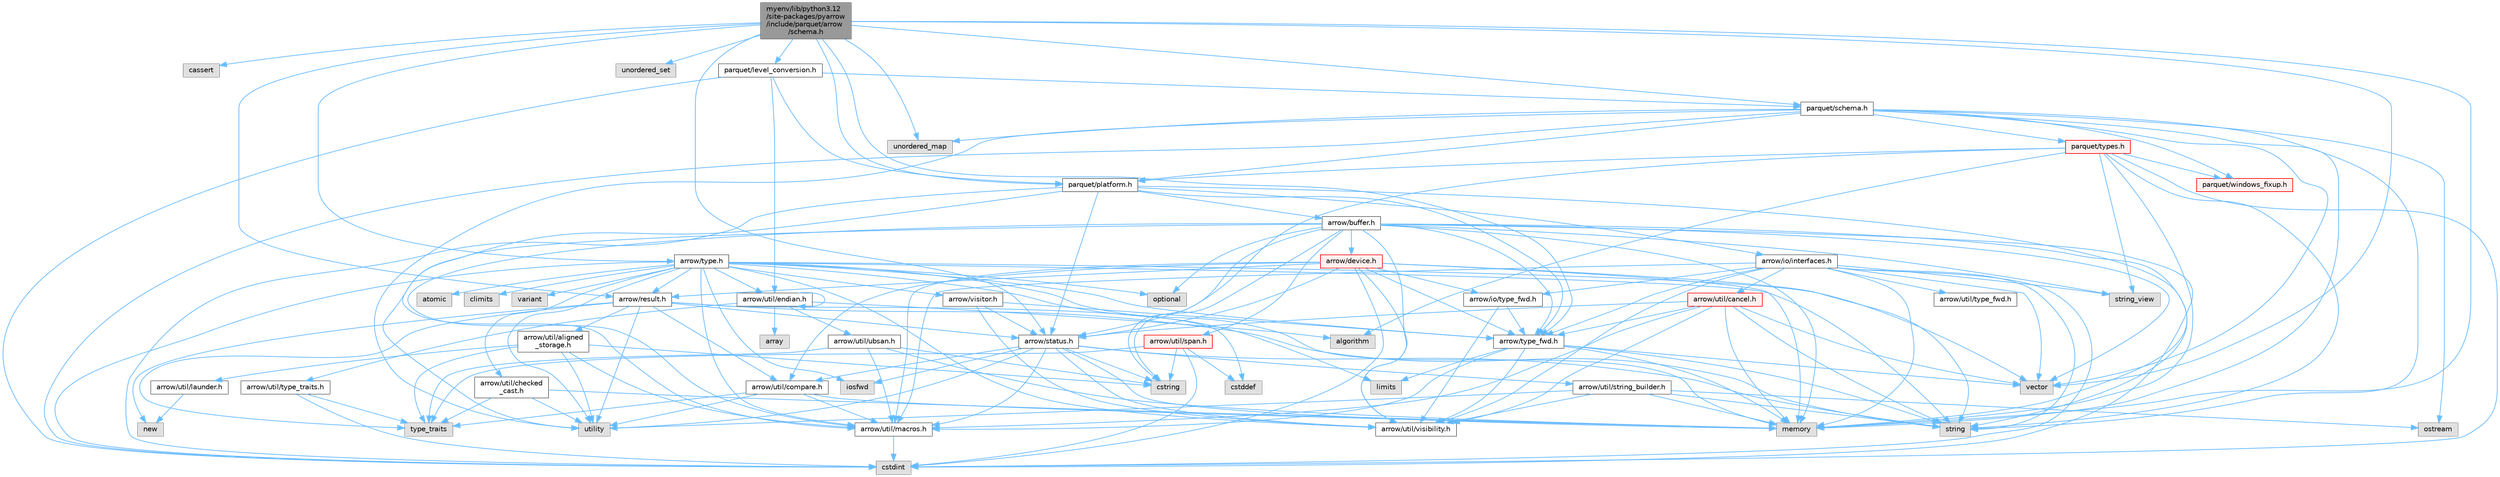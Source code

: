 digraph "myenv/lib/python3.12/site-packages/pyarrow/include/parquet/arrow/schema.h"
{
 // LATEX_PDF_SIZE
  bgcolor="transparent";
  edge [fontname=Helvetica,fontsize=10,labelfontname=Helvetica,labelfontsize=10];
  node [fontname=Helvetica,fontsize=10,shape=box,height=0.2,width=0.4];
  Node1 [id="Node000001",label="myenv/lib/python3.12\l/site-packages/pyarrow\l/include/parquet/arrow\l/schema.h",height=0.2,width=0.4,color="gray40", fillcolor="grey60", style="filled", fontcolor="black",tooltip=" "];
  Node1 -> Node2 [id="edge1_Node000001_Node000002",color="steelblue1",style="solid",tooltip=" "];
  Node2 [id="Node000002",label="cassert",height=0.2,width=0.4,color="grey60", fillcolor="#E0E0E0", style="filled",tooltip=" "];
  Node1 -> Node3 [id="edge2_Node000001_Node000003",color="steelblue1",style="solid",tooltip=" "];
  Node3 [id="Node000003",label="memory",height=0.2,width=0.4,color="grey60", fillcolor="#E0E0E0", style="filled",tooltip=" "];
  Node1 -> Node4 [id="edge3_Node000001_Node000004",color="steelblue1",style="solid",tooltip=" "];
  Node4 [id="Node000004",label="unordered_map",height=0.2,width=0.4,color="grey60", fillcolor="#E0E0E0", style="filled",tooltip=" "];
  Node1 -> Node5 [id="edge4_Node000001_Node000005",color="steelblue1",style="solid",tooltip=" "];
  Node5 [id="Node000005",label="unordered_set",height=0.2,width=0.4,color="grey60", fillcolor="#E0E0E0", style="filled",tooltip=" "];
  Node1 -> Node6 [id="edge5_Node000001_Node000006",color="steelblue1",style="solid",tooltip=" "];
  Node6 [id="Node000006",label="vector",height=0.2,width=0.4,color="grey60", fillcolor="#E0E0E0", style="filled",tooltip=" "];
  Node1 -> Node7 [id="edge6_Node000001_Node000007",color="steelblue1",style="solid",tooltip=" "];
  Node7 [id="Node000007",label="arrow/result.h",height=0.2,width=0.4,color="grey40", fillcolor="white", style="filled",URL="$result_8h.html",tooltip=" "];
  Node7 -> Node8 [id="edge7_Node000007_Node000008",color="steelblue1",style="solid",tooltip=" "];
  Node8 [id="Node000008",label="cstddef",height=0.2,width=0.4,color="grey60", fillcolor="#E0E0E0", style="filled",tooltip=" "];
  Node7 -> Node9 [id="edge8_Node000007_Node000009",color="steelblue1",style="solid",tooltip=" "];
  Node9 [id="Node000009",label="new",height=0.2,width=0.4,color="grey60", fillcolor="#E0E0E0", style="filled",tooltip=" "];
  Node7 -> Node10 [id="edge9_Node000007_Node000010",color="steelblue1",style="solid",tooltip=" "];
  Node10 [id="Node000010",label="string",height=0.2,width=0.4,color="grey60", fillcolor="#E0E0E0", style="filled",tooltip=" "];
  Node7 -> Node11 [id="edge10_Node000007_Node000011",color="steelblue1",style="solid",tooltip=" "];
  Node11 [id="Node000011",label="type_traits",height=0.2,width=0.4,color="grey60", fillcolor="#E0E0E0", style="filled",tooltip=" "];
  Node7 -> Node12 [id="edge11_Node000007_Node000012",color="steelblue1",style="solid",tooltip=" "];
  Node12 [id="Node000012",label="utility",height=0.2,width=0.4,color="grey60", fillcolor="#E0E0E0", style="filled",tooltip=" "];
  Node7 -> Node13 [id="edge12_Node000007_Node000013",color="steelblue1",style="solid",tooltip=" "];
  Node13 [id="Node000013",label="arrow/status.h",height=0.2,width=0.4,color="grey40", fillcolor="white", style="filled",URL="$status_8h.html",tooltip=" "];
  Node13 -> Node14 [id="edge13_Node000013_Node000014",color="steelblue1",style="solid",tooltip=" "];
  Node14 [id="Node000014",label="cstring",height=0.2,width=0.4,color="grey60", fillcolor="#E0E0E0", style="filled",tooltip=" "];
  Node13 -> Node15 [id="edge14_Node000013_Node000015",color="steelblue1",style="solid",tooltip=" "];
  Node15 [id="Node000015",label="iosfwd",height=0.2,width=0.4,color="grey60", fillcolor="#E0E0E0", style="filled",tooltip=" "];
  Node13 -> Node3 [id="edge15_Node000013_Node000003",color="steelblue1",style="solid",tooltip=" "];
  Node13 -> Node10 [id="edge16_Node000013_Node000010",color="steelblue1",style="solid",tooltip=" "];
  Node13 -> Node12 [id="edge17_Node000013_Node000012",color="steelblue1",style="solid",tooltip=" "];
  Node13 -> Node16 [id="edge18_Node000013_Node000016",color="steelblue1",style="solid",tooltip=" "];
  Node16 [id="Node000016",label="arrow/util/compare.h",height=0.2,width=0.4,color="grey40", fillcolor="white", style="filled",URL="$util_2compare_8h.html",tooltip=" "];
  Node16 -> Node3 [id="edge19_Node000016_Node000003",color="steelblue1",style="solid",tooltip=" "];
  Node16 -> Node11 [id="edge20_Node000016_Node000011",color="steelblue1",style="solid",tooltip=" "];
  Node16 -> Node12 [id="edge21_Node000016_Node000012",color="steelblue1",style="solid",tooltip=" "];
  Node16 -> Node17 [id="edge22_Node000016_Node000017",color="steelblue1",style="solid",tooltip=" "];
  Node17 [id="Node000017",label="arrow/util/macros.h",height=0.2,width=0.4,color="grey40", fillcolor="white", style="filled",URL="$macros_8h.html",tooltip=" "];
  Node17 -> Node18 [id="edge23_Node000017_Node000018",color="steelblue1",style="solid",tooltip=" "];
  Node18 [id="Node000018",label="cstdint",height=0.2,width=0.4,color="grey60", fillcolor="#E0E0E0", style="filled",tooltip=" "];
  Node13 -> Node17 [id="edge24_Node000013_Node000017",color="steelblue1",style="solid",tooltip=" "];
  Node13 -> Node19 [id="edge25_Node000013_Node000019",color="steelblue1",style="solid",tooltip=" "];
  Node19 [id="Node000019",label="arrow/util/string_builder.h",height=0.2,width=0.4,color="grey40", fillcolor="white", style="filled",URL="$string__builder_8h.html",tooltip=" "];
  Node19 -> Node3 [id="edge26_Node000019_Node000003",color="steelblue1",style="solid",tooltip=" "];
  Node19 -> Node20 [id="edge27_Node000019_Node000020",color="steelblue1",style="solid",tooltip=" "];
  Node20 [id="Node000020",label="ostream",height=0.2,width=0.4,color="grey60", fillcolor="#E0E0E0", style="filled",tooltip=" "];
  Node19 -> Node10 [id="edge28_Node000019_Node000010",color="steelblue1",style="solid",tooltip=" "];
  Node19 -> Node12 [id="edge29_Node000019_Node000012",color="steelblue1",style="solid",tooltip=" "];
  Node19 -> Node21 [id="edge30_Node000019_Node000021",color="steelblue1",style="solid",tooltip=" "];
  Node21 [id="Node000021",label="arrow/util/visibility.h",height=0.2,width=0.4,color="grey40", fillcolor="white", style="filled",URL="$include_2arrow_2util_2visibility_8h.html",tooltip=" "];
  Node13 -> Node21 [id="edge31_Node000013_Node000021",color="steelblue1",style="solid",tooltip=" "];
  Node7 -> Node22 [id="edge32_Node000007_Node000022",color="steelblue1",style="solid",tooltip=" "];
  Node22 [id="Node000022",label="arrow/util/aligned\l_storage.h",height=0.2,width=0.4,color="grey40", fillcolor="white", style="filled",URL="$aligned__storage_8h.html",tooltip=" "];
  Node22 -> Node14 [id="edge33_Node000022_Node000014",color="steelblue1",style="solid",tooltip=" "];
  Node22 -> Node11 [id="edge34_Node000022_Node000011",color="steelblue1",style="solid",tooltip=" "];
  Node22 -> Node12 [id="edge35_Node000022_Node000012",color="steelblue1",style="solid",tooltip=" "];
  Node22 -> Node23 [id="edge36_Node000022_Node000023",color="steelblue1",style="solid",tooltip=" "];
  Node23 [id="Node000023",label="arrow/util/launder.h",height=0.2,width=0.4,color="grey40", fillcolor="white", style="filled",URL="$launder_8h.html",tooltip=" "];
  Node23 -> Node9 [id="edge37_Node000023_Node000009",color="steelblue1",style="solid",tooltip=" "];
  Node22 -> Node17 [id="edge38_Node000022_Node000017",color="steelblue1",style="solid",tooltip=" "];
  Node7 -> Node16 [id="edge39_Node000007_Node000016",color="steelblue1",style="solid",tooltip=" "];
  Node1 -> Node13 [id="edge40_Node000001_Node000013",color="steelblue1",style="solid",tooltip=" "];
  Node1 -> Node24 [id="edge41_Node000001_Node000024",color="steelblue1",style="solid",tooltip=" "];
  Node24 [id="Node000024",label="arrow/type.h",height=0.2,width=0.4,color="grey40", fillcolor="white", style="filled",URL="$type_8h.html",tooltip=" "];
  Node24 -> Node25 [id="edge42_Node000024_Node000025",color="steelblue1",style="solid",tooltip=" "];
  Node25 [id="Node000025",label="atomic",height=0.2,width=0.4,color="grey60", fillcolor="#E0E0E0", style="filled",tooltip=" "];
  Node24 -> Node26 [id="edge43_Node000024_Node000026",color="steelblue1",style="solid",tooltip=" "];
  Node26 [id="Node000026",label="climits",height=0.2,width=0.4,color="grey60", fillcolor="#E0E0E0", style="filled",tooltip=" "];
  Node24 -> Node18 [id="edge44_Node000024_Node000018",color="steelblue1",style="solid",tooltip=" "];
  Node24 -> Node15 [id="edge45_Node000024_Node000015",color="steelblue1",style="solid",tooltip=" "];
  Node24 -> Node27 [id="edge46_Node000024_Node000027",color="steelblue1",style="solid",tooltip=" "];
  Node27 [id="Node000027",label="limits",height=0.2,width=0.4,color="grey60", fillcolor="#E0E0E0", style="filled",tooltip=" "];
  Node24 -> Node3 [id="edge47_Node000024_Node000003",color="steelblue1",style="solid",tooltip=" "];
  Node24 -> Node28 [id="edge48_Node000024_Node000028",color="steelblue1",style="solid",tooltip=" "];
  Node28 [id="Node000028",label="optional",height=0.2,width=0.4,color="grey60", fillcolor="#E0E0E0", style="filled",tooltip=" "];
  Node24 -> Node10 [id="edge49_Node000024_Node000010",color="steelblue1",style="solid",tooltip=" "];
  Node24 -> Node12 [id="edge50_Node000024_Node000012",color="steelblue1",style="solid",tooltip=" "];
  Node24 -> Node29 [id="edge51_Node000024_Node000029",color="steelblue1",style="solid",tooltip=" "];
  Node29 [id="Node000029",label="variant",height=0.2,width=0.4,color="grey60", fillcolor="#E0E0E0", style="filled",tooltip=" "];
  Node24 -> Node6 [id="edge52_Node000024_Node000006",color="steelblue1",style="solid",tooltip=" "];
  Node24 -> Node7 [id="edge53_Node000024_Node000007",color="steelblue1",style="solid",tooltip=" "];
  Node24 -> Node30 [id="edge54_Node000024_Node000030",color="steelblue1",style="solid",tooltip=" "];
  Node30 [id="Node000030",label="arrow/type_fwd.h",height=0.2,width=0.4,color="grey40", fillcolor="white", style="filled",URL="$arrow_2type__fwd_8h.html",tooltip=" "];
  Node30 -> Node27 [id="edge55_Node000030_Node000027",color="steelblue1",style="solid",tooltip=" "];
  Node30 -> Node3 [id="edge56_Node000030_Node000003",color="steelblue1",style="solid",tooltip=" "];
  Node30 -> Node10 [id="edge57_Node000030_Node000010",color="steelblue1",style="solid",tooltip=" "];
  Node30 -> Node6 [id="edge58_Node000030_Node000006",color="steelblue1",style="solid",tooltip=" "];
  Node30 -> Node17 [id="edge59_Node000030_Node000017",color="steelblue1",style="solid",tooltip=" "];
  Node30 -> Node21 [id="edge60_Node000030_Node000021",color="steelblue1",style="solid",tooltip=" "];
  Node24 -> Node31 [id="edge61_Node000024_Node000031",color="steelblue1",style="solid",tooltip=" "];
  Node31 [id="Node000031",label="arrow/util/checked\l_cast.h",height=0.2,width=0.4,color="grey40", fillcolor="white", style="filled",URL="$checked__cast_8h.html",tooltip=" "];
  Node31 -> Node3 [id="edge62_Node000031_Node000003",color="steelblue1",style="solid",tooltip=" "];
  Node31 -> Node11 [id="edge63_Node000031_Node000011",color="steelblue1",style="solid",tooltip=" "];
  Node31 -> Node12 [id="edge64_Node000031_Node000012",color="steelblue1",style="solid",tooltip=" "];
  Node24 -> Node32 [id="edge65_Node000024_Node000032",color="steelblue1",style="solid",tooltip=" "];
  Node32 [id="Node000032",label="arrow/util/endian.h",height=0.2,width=0.4,color="grey40", fillcolor="white", style="filled",URL="$endian_8h.html",tooltip=" "];
  Node32 -> Node32 [id="edge66_Node000032_Node000032",color="steelblue1",style="solid",tooltip=" "];
  Node32 -> Node33 [id="edge67_Node000032_Node000033",color="steelblue1",style="solid",tooltip=" "];
  Node33 [id="Node000033",label="algorithm",height=0.2,width=0.4,color="grey60", fillcolor="#E0E0E0", style="filled",tooltip=" "];
  Node32 -> Node34 [id="edge68_Node000032_Node000034",color="steelblue1",style="solid",tooltip=" "];
  Node34 [id="Node000034",label="array",height=0.2,width=0.4,color="grey60", fillcolor="#E0E0E0", style="filled",tooltip=" "];
  Node32 -> Node35 [id="edge69_Node000032_Node000035",color="steelblue1",style="solid",tooltip=" "];
  Node35 [id="Node000035",label="arrow/util/type_traits.h",height=0.2,width=0.4,color="grey40", fillcolor="white", style="filled",URL="$include_2arrow_2util_2type__traits_8h.html",tooltip=" "];
  Node35 -> Node18 [id="edge70_Node000035_Node000018",color="steelblue1",style="solid",tooltip=" "];
  Node35 -> Node11 [id="edge71_Node000035_Node000011",color="steelblue1",style="solid",tooltip=" "];
  Node32 -> Node36 [id="edge72_Node000032_Node000036",color="steelblue1",style="solid",tooltip=" "];
  Node36 [id="Node000036",label="arrow/util/ubsan.h",height=0.2,width=0.4,color="grey40", fillcolor="white", style="filled",URL="$ubsan_8h.html",tooltip=" "];
  Node36 -> Node14 [id="edge73_Node000036_Node000014",color="steelblue1",style="solid",tooltip=" "];
  Node36 -> Node3 [id="edge74_Node000036_Node000003",color="steelblue1",style="solid",tooltip=" "];
  Node36 -> Node11 [id="edge75_Node000036_Node000011",color="steelblue1",style="solid",tooltip=" "];
  Node36 -> Node17 [id="edge76_Node000036_Node000017",color="steelblue1",style="solid",tooltip=" "];
  Node24 -> Node17 [id="edge77_Node000024_Node000017",color="steelblue1",style="solid",tooltip=" "];
  Node24 -> Node21 [id="edge78_Node000024_Node000021",color="steelblue1",style="solid",tooltip=" "];
  Node24 -> Node37 [id="edge79_Node000024_Node000037",color="steelblue1",style="solid",tooltip=" "];
  Node37 [id="Node000037",label="arrow/visitor.h",height=0.2,width=0.4,color="grey40", fillcolor="white", style="filled",URL="$visitor_8h.html",tooltip=" "];
  Node37 -> Node13 [id="edge80_Node000037_Node000013",color="steelblue1",style="solid",tooltip=" "];
  Node37 -> Node30 [id="edge81_Node000037_Node000030",color="steelblue1",style="solid",tooltip=" "];
  Node37 -> Node21 [id="edge82_Node000037_Node000021",color="steelblue1",style="solid",tooltip=" "];
  Node1 -> Node30 [id="edge83_Node000001_Node000030",color="steelblue1",style="solid",tooltip=" "];
  Node1 -> Node38 [id="edge84_Node000001_Node000038",color="steelblue1",style="solid",tooltip=" "];
  Node38 [id="Node000038",label="parquet/level_conversion.h",height=0.2,width=0.4,color="grey40", fillcolor="white", style="filled",URL="$level__conversion_8h.html",tooltip=" "];
  Node38 -> Node18 [id="edge85_Node000038_Node000018",color="steelblue1",style="solid",tooltip=" "];
  Node38 -> Node32 [id="edge86_Node000038_Node000032",color="steelblue1",style="solid",tooltip=" "];
  Node38 -> Node39 [id="edge87_Node000038_Node000039",color="steelblue1",style="solid",tooltip=" "];
  Node39 [id="Node000039",label="parquet/platform.h",height=0.2,width=0.4,color="grey40", fillcolor="white", style="filled",URL="$include_2parquet_2platform_8h.html",tooltip=" "];
  Node39 -> Node18 [id="edge88_Node000039_Node000018",color="steelblue1",style="solid",tooltip=" "];
  Node39 -> Node3 [id="edge89_Node000039_Node000003",color="steelblue1",style="solid",tooltip=" "];
  Node39 -> Node40 [id="edge90_Node000039_Node000040",color="steelblue1",style="solid",tooltip=" "];
  Node40 [id="Node000040",label="arrow/buffer.h",height=0.2,width=0.4,color="grey40", fillcolor="white", style="filled",URL="$buffer_8h.html",tooltip=" "];
  Node40 -> Node18 [id="edge91_Node000040_Node000018",color="steelblue1",style="solid",tooltip=" "];
  Node40 -> Node14 [id="edge92_Node000040_Node000014",color="steelblue1",style="solid",tooltip=" "];
  Node40 -> Node3 [id="edge93_Node000040_Node000003",color="steelblue1",style="solid",tooltip=" "];
  Node40 -> Node28 [id="edge94_Node000040_Node000028",color="steelblue1",style="solid",tooltip=" "];
  Node40 -> Node10 [id="edge95_Node000040_Node000010",color="steelblue1",style="solid",tooltip=" "];
  Node40 -> Node41 [id="edge96_Node000040_Node000041",color="steelblue1",style="solid",tooltip=" "];
  Node41 [id="Node000041",label="string_view",height=0.2,width=0.4,color="grey60", fillcolor="#E0E0E0", style="filled",tooltip=" "];
  Node40 -> Node12 [id="edge97_Node000040_Node000012",color="steelblue1",style="solid",tooltip=" "];
  Node40 -> Node6 [id="edge98_Node000040_Node000006",color="steelblue1",style="solid",tooltip=" "];
  Node40 -> Node42 [id="edge99_Node000040_Node000042",color="steelblue1",style="solid",tooltip=" "];
  Node42 [id="Node000042",label="arrow/device.h",height=0.2,width=0.4,color="red", fillcolor="#FFF0F0", style="filled",URL="$device_8h.html",tooltip=" "];
  Node42 -> Node18 [id="edge100_Node000042_Node000018",color="steelblue1",style="solid",tooltip=" "];
  Node42 -> Node3 [id="edge101_Node000042_Node000003",color="steelblue1",style="solid",tooltip=" "];
  Node42 -> Node10 [id="edge102_Node000042_Node000010",color="steelblue1",style="solid",tooltip=" "];
  Node42 -> Node44 [id="edge103_Node000042_Node000044",color="steelblue1",style="solid",tooltip=" "];
  Node44 [id="Node000044",label="arrow/io/type_fwd.h",height=0.2,width=0.4,color="grey40", fillcolor="white", style="filled",URL="$arrow_2io_2type__fwd_8h.html",tooltip=" "];
  Node44 -> Node30 [id="edge104_Node000044_Node000030",color="steelblue1",style="solid",tooltip=" "];
  Node44 -> Node21 [id="edge105_Node000044_Node000021",color="steelblue1",style="solid",tooltip=" "];
  Node42 -> Node7 [id="edge106_Node000042_Node000007",color="steelblue1",style="solid",tooltip=" "];
  Node42 -> Node13 [id="edge107_Node000042_Node000013",color="steelblue1",style="solid",tooltip=" "];
  Node42 -> Node30 [id="edge108_Node000042_Node000030",color="steelblue1",style="solid",tooltip=" "];
  Node42 -> Node16 [id="edge109_Node000042_Node000016",color="steelblue1",style="solid",tooltip=" "];
  Node42 -> Node17 [id="edge110_Node000042_Node000017",color="steelblue1",style="solid",tooltip=" "];
  Node42 -> Node21 [id="edge111_Node000042_Node000021",color="steelblue1",style="solid",tooltip=" "];
  Node40 -> Node13 [id="edge112_Node000040_Node000013",color="steelblue1",style="solid",tooltip=" "];
  Node40 -> Node30 [id="edge113_Node000040_Node000030",color="steelblue1",style="solid",tooltip=" "];
  Node40 -> Node17 [id="edge114_Node000040_Node000017",color="steelblue1",style="solid",tooltip=" "];
  Node40 -> Node45 [id="edge115_Node000040_Node000045",color="steelblue1",style="solid",tooltip=" "];
  Node45 [id="Node000045",label="arrow/util/span.h",height=0.2,width=0.4,color="red", fillcolor="#FFF0F0", style="filled",URL="$span_8h.html",tooltip=" "];
  Node45 -> Node8 [id="edge116_Node000045_Node000008",color="steelblue1",style="solid",tooltip=" "];
  Node45 -> Node18 [id="edge117_Node000045_Node000018",color="steelblue1",style="solid",tooltip=" "];
  Node45 -> Node14 [id="edge118_Node000045_Node000014",color="steelblue1",style="solid",tooltip=" "];
  Node45 -> Node11 [id="edge119_Node000045_Node000011",color="steelblue1",style="solid",tooltip=" "];
  Node40 -> Node21 [id="edge120_Node000040_Node000021",color="steelblue1",style="solid",tooltip=" "];
  Node39 -> Node47 [id="edge121_Node000039_Node000047",color="steelblue1",style="solid",tooltip=" "];
  Node47 [id="Node000047",label="arrow/io/interfaces.h",height=0.2,width=0.4,color="grey40", fillcolor="white", style="filled",URL="$interfaces_8h.html",tooltip=" "];
  Node47 -> Node18 [id="edge122_Node000047_Node000018",color="steelblue1",style="solid",tooltip=" "];
  Node47 -> Node3 [id="edge123_Node000047_Node000003",color="steelblue1",style="solid",tooltip=" "];
  Node47 -> Node10 [id="edge124_Node000047_Node000010",color="steelblue1",style="solid",tooltip=" "];
  Node47 -> Node41 [id="edge125_Node000047_Node000041",color="steelblue1",style="solid",tooltip=" "];
  Node47 -> Node6 [id="edge126_Node000047_Node000006",color="steelblue1",style="solid",tooltip=" "];
  Node47 -> Node44 [id="edge127_Node000047_Node000044",color="steelblue1",style="solid",tooltip=" "];
  Node47 -> Node30 [id="edge128_Node000047_Node000030",color="steelblue1",style="solid",tooltip=" "];
  Node47 -> Node48 [id="edge129_Node000047_Node000048",color="steelblue1",style="solid",tooltip=" "];
  Node48 [id="Node000048",label="arrow/util/cancel.h",height=0.2,width=0.4,color="red", fillcolor="#FFF0F0", style="filled",URL="$cancel_8h.html",tooltip=" "];
  Node48 -> Node3 [id="edge130_Node000048_Node000003",color="steelblue1",style="solid",tooltip=" "];
  Node48 -> Node10 [id="edge131_Node000048_Node000010",color="steelblue1",style="solid",tooltip=" "];
  Node48 -> Node6 [id="edge132_Node000048_Node000006",color="steelblue1",style="solid",tooltip=" "];
  Node48 -> Node13 [id="edge133_Node000048_Node000013",color="steelblue1",style="solid",tooltip=" "];
  Node48 -> Node30 [id="edge134_Node000048_Node000030",color="steelblue1",style="solid",tooltip=" "];
  Node48 -> Node17 [id="edge135_Node000048_Node000017",color="steelblue1",style="solid",tooltip=" "];
  Node48 -> Node21 [id="edge136_Node000048_Node000021",color="steelblue1",style="solid",tooltip=" "];
  Node47 -> Node17 [id="edge137_Node000047_Node000017",color="steelblue1",style="solid",tooltip=" "];
  Node47 -> Node49 [id="edge138_Node000047_Node000049",color="steelblue1",style="solid",tooltip=" "];
  Node49 [id="Node000049",label="arrow/util/type_fwd.h",height=0.2,width=0.4,color="grey40", fillcolor="white", style="filled",URL="$arrow_2util_2type__fwd_8h.html",tooltip=" "];
  Node47 -> Node21 [id="edge139_Node000047_Node000021",color="steelblue1",style="solid",tooltip=" "];
  Node39 -> Node13 [id="edge140_Node000039_Node000013",color="steelblue1",style="solid",tooltip=" "];
  Node39 -> Node30 [id="edge141_Node000039_Node000030",color="steelblue1",style="solid",tooltip=" "];
  Node39 -> Node17 [id="edge142_Node000039_Node000017",color="steelblue1",style="solid",tooltip=" "];
  Node38 -> Node50 [id="edge143_Node000038_Node000050",color="steelblue1",style="solid",tooltip=" "];
  Node50 [id="Node000050",label="parquet/schema.h",height=0.2,width=0.4,color="grey40", fillcolor="white", style="filled",URL="$schema_8h.html",tooltip=" "];
  Node50 -> Node18 [id="edge144_Node000050_Node000018",color="steelblue1",style="solid",tooltip=" "];
  Node50 -> Node3 [id="edge145_Node000050_Node000003",color="steelblue1",style="solid",tooltip=" "];
  Node50 -> Node20 [id="edge146_Node000050_Node000020",color="steelblue1",style="solid",tooltip=" "];
  Node50 -> Node10 [id="edge147_Node000050_Node000010",color="steelblue1",style="solid",tooltip=" "];
  Node50 -> Node4 [id="edge148_Node000050_Node000004",color="steelblue1",style="solid",tooltip=" "];
  Node50 -> Node12 [id="edge149_Node000050_Node000012",color="steelblue1",style="solid",tooltip=" "];
  Node50 -> Node6 [id="edge150_Node000050_Node000006",color="steelblue1",style="solid",tooltip=" "];
  Node50 -> Node39 [id="edge151_Node000050_Node000039",color="steelblue1",style="solid",tooltip=" "];
  Node50 -> Node51 [id="edge152_Node000050_Node000051",color="steelblue1",style="solid",tooltip=" "];
  Node51 [id="Node000051",label="parquet/types.h",height=0.2,width=0.4,color="red", fillcolor="#FFF0F0", style="filled",URL="$parquet_2types_8h.html",tooltip=" "];
  Node51 -> Node33 [id="edge153_Node000051_Node000033",color="steelblue1",style="solid",tooltip=" "];
  Node51 -> Node18 [id="edge154_Node000051_Node000018",color="steelblue1",style="solid",tooltip=" "];
  Node51 -> Node14 [id="edge155_Node000051_Node000014",color="steelblue1",style="solid",tooltip=" "];
  Node51 -> Node3 [id="edge156_Node000051_Node000003",color="steelblue1",style="solid",tooltip=" "];
  Node51 -> Node10 [id="edge157_Node000051_Node000010",color="steelblue1",style="solid",tooltip=" "];
  Node51 -> Node41 [id="edge158_Node000051_Node000041",color="steelblue1",style="solid",tooltip=" "];
  Node51 -> Node39 [id="edge159_Node000051_Node000039",color="steelblue1",style="solid",tooltip=" "];
  Node51 -> Node54 [id="edge160_Node000051_Node000054",color="steelblue1",style="solid",tooltip=" "];
  Node54 [id="Node000054",label="parquet/windows_fixup.h",height=0.2,width=0.4,color="red", fillcolor="#FFF0F0", style="filled",URL="$parquet_2windows__fixup_8h.html",tooltip=" "];
  Node50 -> Node54 [id="edge161_Node000050_Node000054",color="steelblue1",style="solid",tooltip=" "];
  Node1 -> Node39 [id="edge162_Node000001_Node000039",color="steelblue1",style="solid",tooltip=" "];
  Node1 -> Node50 [id="edge163_Node000001_Node000050",color="steelblue1",style="solid",tooltip=" "];
}
